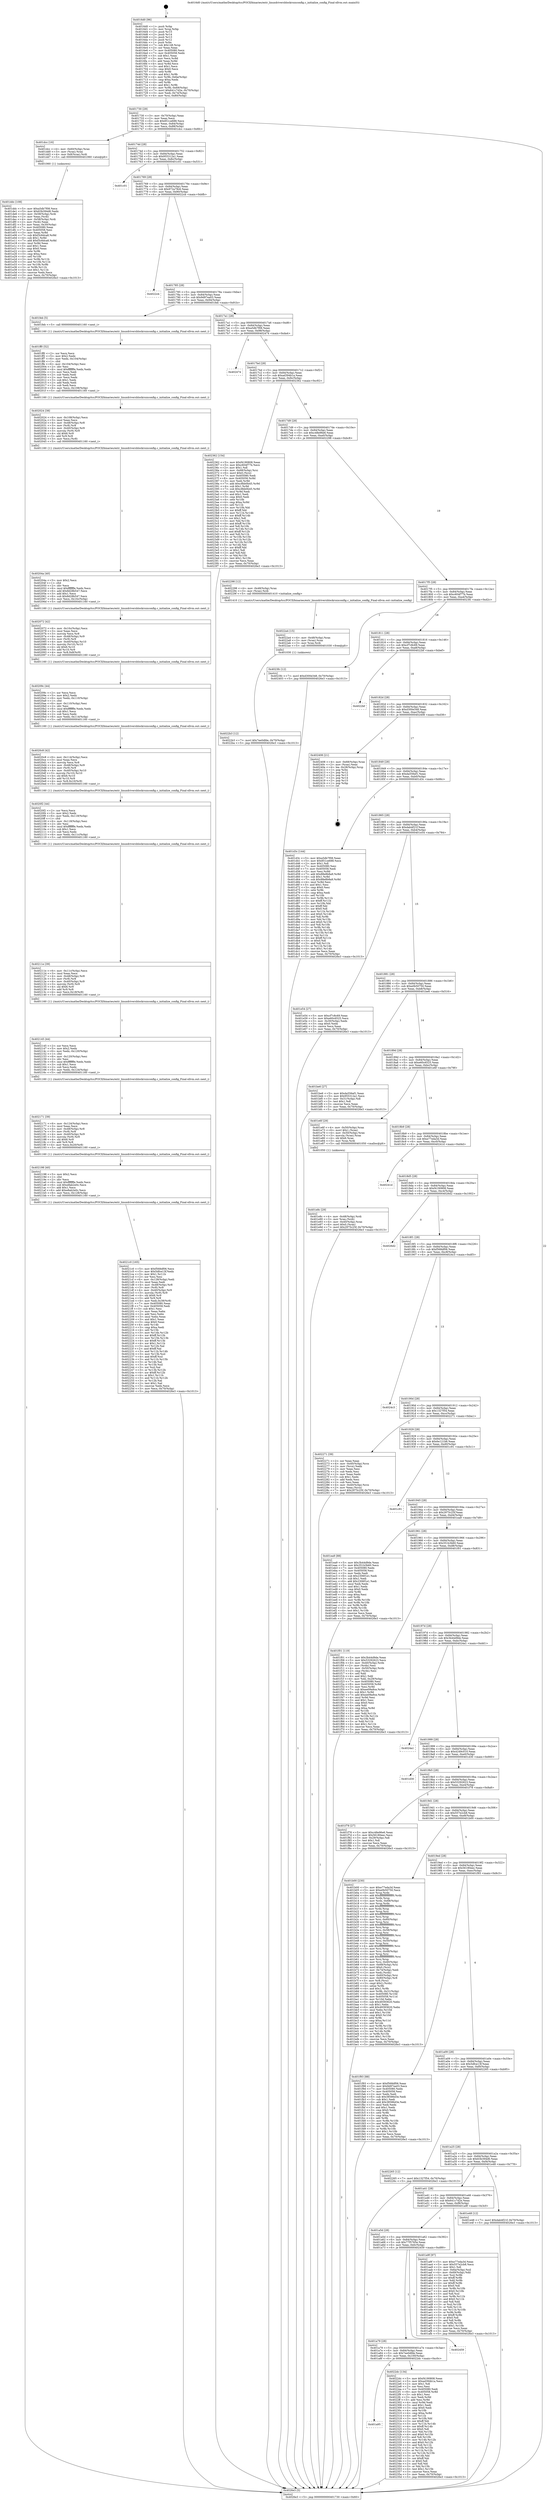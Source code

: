 digraph "0x4016d0" {
  label = "0x4016d0 (/mnt/c/Users/mathe/Desktop/tcc/POCII/binaries/extr_linuxdriversblockrsxxconfig.c_initialize_config_Final-ollvm.out::main(0))"
  labelloc = "t"
  node[shape=record]

  Entry [label="",width=0.3,height=0.3,shape=circle,fillcolor=black,style=filled]
  "0x401730" [label="{
     0x401730 [29]\l
     | [instrs]\l
     &nbsp;&nbsp;0x401730 \<+3\>: mov -0x70(%rbp),%eax\l
     &nbsp;&nbsp;0x401733 \<+2\>: mov %eax,%ecx\l
     &nbsp;&nbsp;0x401735 \<+6\>: sub $0x851ce688,%ecx\l
     &nbsp;&nbsp;0x40173b \<+6\>: mov %eax,-0x84(%rbp)\l
     &nbsp;&nbsp;0x401741 \<+6\>: mov %ecx,-0x88(%rbp)\l
     &nbsp;&nbsp;0x401747 \<+6\>: je 0000000000401dcc \<main+0x6fc\>\l
  }"]
  "0x401dcc" [label="{
     0x401dcc [16]\l
     | [instrs]\l
     &nbsp;&nbsp;0x401dcc \<+4\>: mov -0x60(%rbp),%rax\l
     &nbsp;&nbsp;0x401dd0 \<+3\>: mov (%rax),%rax\l
     &nbsp;&nbsp;0x401dd3 \<+4\>: mov 0x8(%rax),%rdi\l
     &nbsp;&nbsp;0x401dd7 \<+5\>: call 0000000000401060 \<atoi@plt\>\l
     | [calls]\l
     &nbsp;&nbsp;0x401060 \{1\} (unknown)\l
  }"]
  "0x40174d" [label="{
     0x40174d [28]\l
     | [instrs]\l
     &nbsp;&nbsp;0x40174d \<+5\>: jmp 0000000000401752 \<main+0x82\>\l
     &nbsp;&nbsp;0x401752 \<+6\>: mov -0x84(%rbp),%eax\l
     &nbsp;&nbsp;0x401758 \<+5\>: sub $0x955312a1,%eax\l
     &nbsp;&nbsp;0x40175d \<+6\>: mov %eax,-0x8c(%rbp)\l
     &nbsp;&nbsp;0x401763 \<+6\>: je 0000000000401c01 \<main+0x531\>\l
  }"]
  Exit [label="",width=0.3,height=0.3,shape=circle,fillcolor=black,style=filled,peripheries=2]
  "0x401c01" [label="{
     0x401c01\l
  }", style=dashed]
  "0x401769" [label="{
     0x401769 [28]\l
     | [instrs]\l
     &nbsp;&nbsp;0x401769 \<+5\>: jmp 000000000040176e \<main+0x9e\>\l
     &nbsp;&nbsp;0x40176e \<+6\>: mov -0x84(%rbp),%eax\l
     &nbsp;&nbsp;0x401774 \<+5\>: sub $0x972a79c6,%eax\l
     &nbsp;&nbsp;0x401779 \<+6\>: mov %eax,-0x90(%rbp)\l
     &nbsp;&nbsp;0x40177f \<+6\>: je 00000000004022cb \<main+0xbfb\>\l
  }"]
  "0x401a95" [label="{
     0x401a95\l
  }", style=dashed]
  "0x4022cb" [label="{
     0x4022cb\l
  }", style=dashed]
  "0x401785" [label="{
     0x401785 [28]\l
     | [instrs]\l
     &nbsp;&nbsp;0x401785 \<+5\>: jmp 000000000040178a \<main+0xba\>\l
     &nbsp;&nbsp;0x40178a \<+6\>: mov -0x84(%rbp),%eax\l
     &nbsp;&nbsp;0x401790 \<+5\>: sub $0x9d97ea03,%eax\l
     &nbsp;&nbsp;0x401795 \<+6\>: mov %eax,-0x94(%rbp)\l
     &nbsp;&nbsp;0x40179b \<+6\>: je 0000000000401feb \<main+0x91b\>\l
  }"]
  "0x4022dc" [label="{
     0x4022dc [134]\l
     | [instrs]\l
     &nbsp;&nbsp;0x4022dc \<+5\>: mov $0xf4190808,%eax\l
     &nbsp;&nbsp;0x4022e1 \<+5\>: mov $0xad394b1a,%ecx\l
     &nbsp;&nbsp;0x4022e6 \<+2\>: mov $0x1,%dl\l
     &nbsp;&nbsp;0x4022e8 \<+2\>: xor %esi,%esi\l
     &nbsp;&nbsp;0x4022ea \<+7\>: mov 0x405080,%edi\l
     &nbsp;&nbsp;0x4022f1 \<+8\>: mov 0x405058,%r8d\l
     &nbsp;&nbsp;0x4022f9 \<+3\>: sub $0x1,%esi\l
     &nbsp;&nbsp;0x4022fc \<+3\>: mov %edi,%r9d\l
     &nbsp;&nbsp;0x4022ff \<+3\>: add %esi,%r9d\l
     &nbsp;&nbsp;0x402302 \<+4\>: imul %r9d,%edi\l
     &nbsp;&nbsp;0x402306 \<+3\>: and $0x1,%edi\l
     &nbsp;&nbsp;0x402309 \<+3\>: cmp $0x0,%edi\l
     &nbsp;&nbsp;0x40230c \<+4\>: sete %r10b\l
     &nbsp;&nbsp;0x402310 \<+4\>: cmp $0xa,%r8d\l
     &nbsp;&nbsp;0x402314 \<+4\>: setl %r11b\l
     &nbsp;&nbsp;0x402318 \<+3\>: mov %r10b,%bl\l
     &nbsp;&nbsp;0x40231b \<+3\>: xor $0xff,%bl\l
     &nbsp;&nbsp;0x40231e \<+3\>: mov %r11b,%r14b\l
     &nbsp;&nbsp;0x402321 \<+4\>: xor $0xff,%r14b\l
     &nbsp;&nbsp;0x402325 \<+3\>: xor $0x0,%dl\l
     &nbsp;&nbsp;0x402328 \<+3\>: mov %bl,%r15b\l
     &nbsp;&nbsp;0x40232b \<+4\>: and $0x0,%r15b\l
     &nbsp;&nbsp;0x40232f \<+3\>: and %dl,%r10b\l
     &nbsp;&nbsp;0x402332 \<+3\>: mov %r14b,%r12b\l
     &nbsp;&nbsp;0x402335 \<+4\>: and $0x0,%r12b\l
     &nbsp;&nbsp;0x402339 \<+3\>: and %dl,%r11b\l
     &nbsp;&nbsp;0x40233c \<+3\>: or %r10b,%r15b\l
     &nbsp;&nbsp;0x40233f \<+3\>: or %r11b,%r12b\l
     &nbsp;&nbsp;0x402342 \<+3\>: xor %r12b,%r15b\l
     &nbsp;&nbsp;0x402345 \<+3\>: or %r14b,%bl\l
     &nbsp;&nbsp;0x402348 \<+3\>: xor $0xff,%bl\l
     &nbsp;&nbsp;0x40234b \<+3\>: or $0x0,%dl\l
     &nbsp;&nbsp;0x40234e \<+2\>: and %dl,%bl\l
     &nbsp;&nbsp;0x402350 \<+3\>: or %bl,%r15b\l
     &nbsp;&nbsp;0x402353 \<+4\>: test $0x1,%r15b\l
     &nbsp;&nbsp;0x402357 \<+3\>: cmovne %ecx,%eax\l
     &nbsp;&nbsp;0x40235a \<+3\>: mov %eax,-0x70(%rbp)\l
     &nbsp;&nbsp;0x40235d \<+5\>: jmp 00000000004026e3 \<main+0x1013\>\l
  }"]
  "0x401feb" [label="{
     0x401feb [5]\l
     | [instrs]\l
     &nbsp;&nbsp;0x401feb \<+5\>: call 0000000000401160 \<next_i\>\l
     | [calls]\l
     &nbsp;&nbsp;0x401160 \{1\} (/mnt/c/Users/mathe/Desktop/tcc/POCII/binaries/extr_linuxdriversblockrsxxconfig.c_initialize_config_Final-ollvm.out::next_i)\l
  }"]
  "0x4017a1" [label="{
     0x4017a1 [28]\l
     | [instrs]\l
     &nbsp;&nbsp;0x4017a1 \<+5\>: jmp 00000000004017a6 \<main+0xd6\>\l
     &nbsp;&nbsp;0x4017a6 \<+6\>: mov -0x84(%rbp),%eax\l
     &nbsp;&nbsp;0x4017ac \<+5\>: sub $0xa5db7f08,%eax\l
     &nbsp;&nbsp;0x4017b1 \<+6\>: mov %eax,-0x98(%rbp)\l
     &nbsp;&nbsp;0x4017b7 \<+6\>: je 0000000000402474 \<main+0xda4\>\l
  }"]
  "0x401a79" [label="{
     0x401a79 [28]\l
     | [instrs]\l
     &nbsp;&nbsp;0x401a79 \<+5\>: jmp 0000000000401a7e \<main+0x3ae\>\l
     &nbsp;&nbsp;0x401a7e \<+6\>: mov -0x84(%rbp),%eax\l
     &nbsp;&nbsp;0x401a84 \<+5\>: sub $0x7ee0dfde,%eax\l
     &nbsp;&nbsp;0x401a89 \<+6\>: mov %eax,-0x100(%rbp)\l
     &nbsp;&nbsp;0x401a8f \<+6\>: je 00000000004022dc \<main+0xc0c\>\l
  }"]
  "0x402474" [label="{
     0x402474\l
  }", style=dashed]
  "0x4017bd" [label="{
     0x4017bd [28]\l
     | [instrs]\l
     &nbsp;&nbsp;0x4017bd \<+5\>: jmp 00000000004017c2 \<main+0xf2\>\l
     &nbsp;&nbsp;0x4017c2 \<+6\>: mov -0x84(%rbp),%eax\l
     &nbsp;&nbsp;0x4017c8 \<+5\>: sub $0xad394b1a,%eax\l
     &nbsp;&nbsp;0x4017cd \<+6\>: mov %eax,-0x9c(%rbp)\l
     &nbsp;&nbsp;0x4017d3 \<+6\>: je 0000000000402362 \<main+0xc92\>\l
  }"]
  "0x402459" [label="{
     0x402459\l
  }", style=dashed]
  "0x402362" [label="{
     0x402362 [154]\l
     | [instrs]\l
     &nbsp;&nbsp;0x402362 \<+5\>: mov $0xf4190808,%eax\l
     &nbsp;&nbsp;0x402367 \<+5\>: mov $0xc604f77b,%ecx\l
     &nbsp;&nbsp;0x40236c \<+2\>: mov $0x1,%dl\l
     &nbsp;&nbsp;0x40236e \<+4\>: mov -0x68(%rbp),%rsi\l
     &nbsp;&nbsp;0x402372 \<+6\>: movl $0x0,(%rsi)\l
     &nbsp;&nbsp;0x402378 \<+7\>: mov 0x405080,%edi\l
     &nbsp;&nbsp;0x40237f \<+8\>: mov 0x405058,%r8d\l
     &nbsp;&nbsp;0x402387 \<+3\>: mov %edi,%r9d\l
     &nbsp;&nbsp;0x40238a \<+7\>: add $0xc8bb0b45,%r9d\l
     &nbsp;&nbsp;0x402391 \<+4\>: sub $0x1,%r9d\l
     &nbsp;&nbsp;0x402395 \<+7\>: sub $0xc8bb0b45,%r9d\l
     &nbsp;&nbsp;0x40239c \<+4\>: imul %r9d,%edi\l
     &nbsp;&nbsp;0x4023a0 \<+3\>: and $0x1,%edi\l
     &nbsp;&nbsp;0x4023a3 \<+3\>: cmp $0x0,%edi\l
     &nbsp;&nbsp;0x4023a6 \<+4\>: sete %r10b\l
     &nbsp;&nbsp;0x4023aa \<+4\>: cmp $0xa,%r8d\l
     &nbsp;&nbsp;0x4023ae \<+4\>: setl %r11b\l
     &nbsp;&nbsp;0x4023b2 \<+3\>: mov %r10b,%bl\l
     &nbsp;&nbsp;0x4023b5 \<+3\>: xor $0xff,%bl\l
     &nbsp;&nbsp;0x4023b8 \<+3\>: mov %r11b,%r14b\l
     &nbsp;&nbsp;0x4023bb \<+4\>: xor $0xff,%r14b\l
     &nbsp;&nbsp;0x4023bf \<+3\>: xor $0x1,%dl\l
     &nbsp;&nbsp;0x4023c2 \<+3\>: mov %bl,%r15b\l
     &nbsp;&nbsp;0x4023c5 \<+4\>: and $0xff,%r15b\l
     &nbsp;&nbsp;0x4023c9 \<+3\>: and %dl,%r10b\l
     &nbsp;&nbsp;0x4023cc \<+3\>: mov %r14b,%r12b\l
     &nbsp;&nbsp;0x4023cf \<+4\>: and $0xff,%r12b\l
     &nbsp;&nbsp;0x4023d3 \<+3\>: and %dl,%r11b\l
     &nbsp;&nbsp;0x4023d6 \<+3\>: or %r10b,%r15b\l
     &nbsp;&nbsp;0x4023d9 \<+3\>: or %r11b,%r12b\l
     &nbsp;&nbsp;0x4023dc \<+3\>: xor %r12b,%r15b\l
     &nbsp;&nbsp;0x4023df \<+3\>: or %r14b,%bl\l
     &nbsp;&nbsp;0x4023e2 \<+3\>: xor $0xff,%bl\l
     &nbsp;&nbsp;0x4023e5 \<+3\>: or $0x1,%dl\l
     &nbsp;&nbsp;0x4023e8 \<+2\>: and %dl,%bl\l
     &nbsp;&nbsp;0x4023ea \<+3\>: or %bl,%r15b\l
     &nbsp;&nbsp;0x4023ed \<+4\>: test $0x1,%r15b\l
     &nbsp;&nbsp;0x4023f1 \<+3\>: cmovne %ecx,%eax\l
     &nbsp;&nbsp;0x4023f4 \<+3\>: mov %eax,-0x70(%rbp)\l
     &nbsp;&nbsp;0x4023f7 \<+5\>: jmp 00000000004026e3 \<main+0x1013\>\l
  }"]
  "0x4017d9" [label="{
     0x4017d9 [28]\l
     | [instrs]\l
     &nbsp;&nbsp;0x4017d9 \<+5\>: jmp 00000000004017de \<main+0x10e\>\l
     &nbsp;&nbsp;0x4017de \<+6\>: mov -0x84(%rbp),%eax\l
     &nbsp;&nbsp;0x4017e4 \<+5\>: sub $0xc48e96e6,%eax\l
     &nbsp;&nbsp;0x4017e9 \<+6\>: mov %eax,-0xa0(%rbp)\l
     &nbsp;&nbsp;0x4017ef \<+6\>: je 0000000000402298 \<main+0xbc8\>\l
  }"]
  "0x4022b3" [label="{
     0x4022b3 [12]\l
     | [instrs]\l
     &nbsp;&nbsp;0x4022b3 \<+7\>: movl $0x7ee0dfde,-0x70(%rbp)\l
     &nbsp;&nbsp;0x4022ba \<+5\>: jmp 00000000004026e3 \<main+0x1013\>\l
  }"]
  "0x402298" [label="{
     0x402298 [12]\l
     | [instrs]\l
     &nbsp;&nbsp;0x402298 \<+4\>: mov -0x48(%rbp),%rax\l
     &nbsp;&nbsp;0x40229c \<+3\>: mov (%rax),%rdi\l
     &nbsp;&nbsp;0x40229f \<+5\>: call 0000000000401410 \<initialize_config\>\l
     | [calls]\l
     &nbsp;&nbsp;0x401410 \{1\} (/mnt/c/Users/mathe/Desktop/tcc/POCII/binaries/extr_linuxdriversblockrsxxconfig.c_initialize_config_Final-ollvm.out::initialize_config)\l
  }"]
  "0x4017f5" [label="{
     0x4017f5 [28]\l
     | [instrs]\l
     &nbsp;&nbsp;0x4017f5 \<+5\>: jmp 00000000004017fa \<main+0x12a\>\l
     &nbsp;&nbsp;0x4017fa \<+6\>: mov -0x84(%rbp),%eax\l
     &nbsp;&nbsp;0x401800 \<+5\>: sub $0xc604f77b,%eax\l
     &nbsp;&nbsp;0x401805 \<+6\>: mov %eax,-0xa4(%rbp)\l
     &nbsp;&nbsp;0x40180b \<+6\>: je 00000000004023fc \<main+0xd2c\>\l
  }"]
  "0x4022a4" [label="{
     0x4022a4 [15]\l
     | [instrs]\l
     &nbsp;&nbsp;0x4022a4 \<+4\>: mov -0x48(%rbp),%rax\l
     &nbsp;&nbsp;0x4022a8 \<+3\>: mov (%rax),%rax\l
     &nbsp;&nbsp;0x4022ab \<+3\>: mov %rax,%rdi\l
     &nbsp;&nbsp;0x4022ae \<+5\>: call 0000000000401030 \<free@plt\>\l
     | [calls]\l
     &nbsp;&nbsp;0x401030 \{1\} (unknown)\l
  }"]
  "0x4023fc" [label="{
     0x4023fc [12]\l
     | [instrs]\l
     &nbsp;&nbsp;0x4023fc \<+7\>: movl $0xd300e348,-0x70(%rbp)\l
     &nbsp;&nbsp;0x402403 \<+5\>: jmp 00000000004026e3 \<main+0x1013\>\l
  }"]
  "0x401811" [label="{
     0x401811 [28]\l
     | [instrs]\l
     &nbsp;&nbsp;0x401811 \<+5\>: jmp 0000000000401816 \<main+0x146\>\l
     &nbsp;&nbsp;0x401816 \<+6\>: mov -0x84(%rbp),%eax\l
     &nbsp;&nbsp;0x40181c \<+5\>: sub $0xcf7c8c69,%eax\l
     &nbsp;&nbsp;0x401821 \<+6\>: mov %eax,-0xa8(%rbp)\l
     &nbsp;&nbsp;0x401827 \<+6\>: je 00000000004022bf \<main+0xbef\>\l
  }"]
  "0x4021c0" [label="{
     0x4021c0 [165]\l
     | [instrs]\l
     &nbsp;&nbsp;0x4021c0 \<+5\>: mov $0xf568df06,%ecx\l
     &nbsp;&nbsp;0x4021c5 \<+5\>: mov $0x5dfce13f,%edx\l
     &nbsp;&nbsp;0x4021ca \<+3\>: mov $0x1,%r11b\l
     &nbsp;&nbsp;0x4021cd \<+2\>: xor %esi,%esi\l
     &nbsp;&nbsp;0x4021cf \<+6\>: mov -0x128(%rbp),%edi\l
     &nbsp;&nbsp;0x4021d5 \<+3\>: imul %eax,%edi\l
     &nbsp;&nbsp;0x4021d8 \<+4\>: mov -0x48(%rbp),%r8\l
     &nbsp;&nbsp;0x4021dc \<+3\>: mov (%r8),%r8\l
     &nbsp;&nbsp;0x4021df \<+4\>: mov -0x40(%rbp),%r9\l
     &nbsp;&nbsp;0x4021e3 \<+3\>: movslq (%r9),%r9\l
     &nbsp;&nbsp;0x4021e6 \<+4\>: shl $0x6,%r9\l
     &nbsp;&nbsp;0x4021ea \<+3\>: add %r9,%r8\l
     &nbsp;&nbsp;0x4021ed \<+4\>: mov %edi,0x38(%r8)\l
     &nbsp;&nbsp;0x4021f1 \<+7\>: mov 0x405080,%eax\l
     &nbsp;&nbsp;0x4021f8 \<+7\>: mov 0x405058,%edi\l
     &nbsp;&nbsp;0x4021ff \<+3\>: sub $0x1,%esi\l
     &nbsp;&nbsp;0x402202 \<+2\>: mov %eax,%ebx\l
     &nbsp;&nbsp;0x402204 \<+2\>: add %esi,%ebx\l
     &nbsp;&nbsp;0x402206 \<+3\>: imul %ebx,%eax\l
     &nbsp;&nbsp;0x402209 \<+3\>: and $0x1,%eax\l
     &nbsp;&nbsp;0x40220c \<+3\>: cmp $0x0,%eax\l
     &nbsp;&nbsp;0x40220f \<+4\>: sete %r14b\l
     &nbsp;&nbsp;0x402213 \<+3\>: cmp $0xa,%edi\l
     &nbsp;&nbsp;0x402216 \<+4\>: setl %r15b\l
     &nbsp;&nbsp;0x40221a \<+3\>: mov %r14b,%r12b\l
     &nbsp;&nbsp;0x40221d \<+4\>: xor $0xff,%r12b\l
     &nbsp;&nbsp;0x402221 \<+3\>: mov %r15b,%r13b\l
     &nbsp;&nbsp;0x402224 \<+4\>: xor $0xff,%r13b\l
     &nbsp;&nbsp;0x402228 \<+4\>: xor $0x1,%r11b\l
     &nbsp;&nbsp;0x40222c \<+3\>: mov %r12b,%al\l
     &nbsp;&nbsp;0x40222f \<+2\>: and $0xff,%al\l
     &nbsp;&nbsp;0x402231 \<+3\>: and %r11b,%r14b\l
     &nbsp;&nbsp;0x402234 \<+3\>: mov %r13b,%sil\l
     &nbsp;&nbsp;0x402237 \<+4\>: and $0xff,%sil\l
     &nbsp;&nbsp;0x40223b \<+3\>: and %r11b,%r15b\l
     &nbsp;&nbsp;0x40223e \<+3\>: or %r14b,%al\l
     &nbsp;&nbsp;0x402241 \<+3\>: or %r15b,%sil\l
     &nbsp;&nbsp;0x402244 \<+3\>: xor %sil,%al\l
     &nbsp;&nbsp;0x402247 \<+3\>: or %r13b,%r12b\l
     &nbsp;&nbsp;0x40224a \<+4\>: xor $0xff,%r12b\l
     &nbsp;&nbsp;0x40224e \<+4\>: or $0x1,%r11b\l
     &nbsp;&nbsp;0x402252 \<+3\>: and %r11b,%r12b\l
     &nbsp;&nbsp;0x402255 \<+3\>: or %r12b,%al\l
     &nbsp;&nbsp;0x402258 \<+2\>: test $0x1,%al\l
     &nbsp;&nbsp;0x40225a \<+3\>: cmovne %edx,%ecx\l
     &nbsp;&nbsp;0x40225d \<+3\>: mov %ecx,-0x70(%rbp)\l
     &nbsp;&nbsp;0x402260 \<+5\>: jmp 00000000004026e3 \<main+0x1013\>\l
  }"]
  "0x4022bf" [label="{
     0x4022bf\l
  }", style=dashed]
  "0x40182d" [label="{
     0x40182d [28]\l
     | [instrs]\l
     &nbsp;&nbsp;0x40182d \<+5\>: jmp 0000000000401832 \<main+0x162\>\l
     &nbsp;&nbsp;0x401832 \<+6\>: mov -0x84(%rbp),%eax\l
     &nbsp;&nbsp;0x401838 \<+5\>: sub $0xd300e348,%eax\l
     &nbsp;&nbsp;0x40183d \<+6\>: mov %eax,-0xac(%rbp)\l
     &nbsp;&nbsp;0x401843 \<+6\>: je 0000000000402408 \<main+0xd38\>\l
  }"]
  "0x402198" [label="{
     0x402198 [40]\l
     | [instrs]\l
     &nbsp;&nbsp;0x402198 \<+5\>: mov $0x2,%ecx\l
     &nbsp;&nbsp;0x40219d \<+1\>: cltd\l
     &nbsp;&nbsp;0x40219e \<+2\>: idiv %ecx\l
     &nbsp;&nbsp;0x4021a0 \<+6\>: imul $0xfffffffe,%edx,%ecx\l
     &nbsp;&nbsp;0x4021a6 \<+6\>: sub $0xe8ab2e0c,%ecx\l
     &nbsp;&nbsp;0x4021ac \<+3\>: add $0x1,%ecx\l
     &nbsp;&nbsp;0x4021af \<+6\>: add $0xe8ab2e0c,%ecx\l
     &nbsp;&nbsp;0x4021b5 \<+6\>: mov %ecx,-0x128(%rbp)\l
     &nbsp;&nbsp;0x4021bb \<+5\>: call 0000000000401160 \<next_i\>\l
     | [calls]\l
     &nbsp;&nbsp;0x401160 \{1\} (/mnt/c/Users/mathe/Desktop/tcc/POCII/binaries/extr_linuxdriversblockrsxxconfig.c_initialize_config_Final-ollvm.out::next_i)\l
  }"]
  "0x402408" [label="{
     0x402408 [21]\l
     | [instrs]\l
     &nbsp;&nbsp;0x402408 \<+4\>: mov -0x68(%rbp),%rax\l
     &nbsp;&nbsp;0x40240c \<+2\>: mov (%rax),%eax\l
     &nbsp;&nbsp;0x40240e \<+4\>: lea -0x28(%rbp),%rsp\l
     &nbsp;&nbsp;0x402412 \<+1\>: pop %rbx\l
     &nbsp;&nbsp;0x402413 \<+2\>: pop %r12\l
     &nbsp;&nbsp;0x402415 \<+2\>: pop %r13\l
     &nbsp;&nbsp;0x402417 \<+2\>: pop %r14\l
     &nbsp;&nbsp;0x402419 \<+2\>: pop %r15\l
     &nbsp;&nbsp;0x40241b \<+1\>: pop %rbp\l
     &nbsp;&nbsp;0x40241c \<+1\>: ret\l
  }"]
  "0x401849" [label="{
     0x401849 [28]\l
     | [instrs]\l
     &nbsp;&nbsp;0x401849 \<+5\>: jmp 000000000040184e \<main+0x17e\>\l
     &nbsp;&nbsp;0x40184e \<+6\>: mov -0x84(%rbp),%eax\l
     &nbsp;&nbsp;0x401854 \<+5\>: sub $0xda556ef1,%eax\l
     &nbsp;&nbsp;0x401859 \<+6\>: mov %eax,-0xb0(%rbp)\l
     &nbsp;&nbsp;0x40185f \<+6\>: je 0000000000401d3c \<main+0x66c\>\l
  }"]
  "0x402171" [label="{
     0x402171 [39]\l
     | [instrs]\l
     &nbsp;&nbsp;0x402171 \<+6\>: mov -0x124(%rbp),%ecx\l
     &nbsp;&nbsp;0x402177 \<+3\>: imul %eax,%ecx\l
     &nbsp;&nbsp;0x40217a \<+4\>: mov -0x48(%rbp),%r8\l
     &nbsp;&nbsp;0x40217e \<+3\>: mov (%r8),%r8\l
     &nbsp;&nbsp;0x402181 \<+4\>: mov -0x40(%rbp),%r9\l
     &nbsp;&nbsp;0x402185 \<+3\>: movslq (%r9),%r9\l
     &nbsp;&nbsp;0x402188 \<+4\>: shl $0x6,%r9\l
     &nbsp;&nbsp;0x40218c \<+3\>: add %r9,%r8\l
     &nbsp;&nbsp;0x40218f \<+4\>: mov %ecx,0x20(%r8)\l
     &nbsp;&nbsp;0x402193 \<+5\>: call 0000000000401160 \<next_i\>\l
     | [calls]\l
     &nbsp;&nbsp;0x401160 \{1\} (/mnt/c/Users/mathe/Desktop/tcc/POCII/binaries/extr_linuxdriversblockrsxxconfig.c_initialize_config_Final-ollvm.out::next_i)\l
  }"]
  "0x401d3c" [label="{
     0x401d3c [144]\l
     | [instrs]\l
     &nbsp;&nbsp;0x401d3c \<+5\>: mov $0xa5db7f08,%eax\l
     &nbsp;&nbsp;0x401d41 \<+5\>: mov $0x851ce688,%ecx\l
     &nbsp;&nbsp;0x401d46 \<+2\>: mov $0x1,%dl\l
     &nbsp;&nbsp;0x401d48 \<+7\>: mov 0x405080,%esi\l
     &nbsp;&nbsp;0x401d4f \<+7\>: mov 0x405058,%edi\l
     &nbsp;&nbsp;0x401d56 \<+3\>: mov %esi,%r8d\l
     &nbsp;&nbsp;0x401d59 \<+7\>: add $0x88e8b8a9,%r8d\l
     &nbsp;&nbsp;0x401d60 \<+4\>: sub $0x1,%r8d\l
     &nbsp;&nbsp;0x401d64 \<+7\>: sub $0x88e8b8a9,%r8d\l
     &nbsp;&nbsp;0x401d6b \<+4\>: imul %r8d,%esi\l
     &nbsp;&nbsp;0x401d6f \<+3\>: and $0x1,%esi\l
     &nbsp;&nbsp;0x401d72 \<+3\>: cmp $0x0,%esi\l
     &nbsp;&nbsp;0x401d75 \<+4\>: sete %r9b\l
     &nbsp;&nbsp;0x401d79 \<+3\>: cmp $0xa,%edi\l
     &nbsp;&nbsp;0x401d7c \<+4\>: setl %r10b\l
     &nbsp;&nbsp;0x401d80 \<+3\>: mov %r9b,%r11b\l
     &nbsp;&nbsp;0x401d83 \<+4\>: xor $0xff,%r11b\l
     &nbsp;&nbsp;0x401d87 \<+3\>: mov %r10b,%bl\l
     &nbsp;&nbsp;0x401d8a \<+3\>: xor $0xff,%bl\l
     &nbsp;&nbsp;0x401d8d \<+3\>: xor $0x0,%dl\l
     &nbsp;&nbsp;0x401d90 \<+3\>: mov %r11b,%r14b\l
     &nbsp;&nbsp;0x401d93 \<+4\>: and $0x0,%r14b\l
     &nbsp;&nbsp;0x401d97 \<+3\>: and %dl,%r9b\l
     &nbsp;&nbsp;0x401d9a \<+3\>: mov %bl,%r15b\l
     &nbsp;&nbsp;0x401d9d \<+4\>: and $0x0,%r15b\l
     &nbsp;&nbsp;0x401da1 \<+3\>: and %dl,%r10b\l
     &nbsp;&nbsp;0x401da4 \<+3\>: or %r9b,%r14b\l
     &nbsp;&nbsp;0x401da7 \<+3\>: or %r10b,%r15b\l
     &nbsp;&nbsp;0x401daa \<+3\>: xor %r15b,%r14b\l
     &nbsp;&nbsp;0x401dad \<+3\>: or %bl,%r11b\l
     &nbsp;&nbsp;0x401db0 \<+4\>: xor $0xff,%r11b\l
     &nbsp;&nbsp;0x401db4 \<+3\>: or $0x0,%dl\l
     &nbsp;&nbsp;0x401db7 \<+3\>: and %dl,%r11b\l
     &nbsp;&nbsp;0x401dba \<+3\>: or %r11b,%r14b\l
     &nbsp;&nbsp;0x401dbd \<+4\>: test $0x1,%r14b\l
     &nbsp;&nbsp;0x401dc1 \<+3\>: cmovne %ecx,%eax\l
     &nbsp;&nbsp;0x401dc4 \<+3\>: mov %eax,-0x70(%rbp)\l
     &nbsp;&nbsp;0x401dc7 \<+5\>: jmp 00000000004026e3 \<main+0x1013\>\l
  }"]
  "0x401865" [label="{
     0x401865 [28]\l
     | [instrs]\l
     &nbsp;&nbsp;0x401865 \<+5\>: jmp 000000000040186a \<main+0x19a\>\l
     &nbsp;&nbsp;0x40186a \<+6\>: mov -0x84(%rbp),%eax\l
     &nbsp;&nbsp;0x401870 \<+5\>: sub $0xdab4f21f,%eax\l
     &nbsp;&nbsp;0x401875 \<+6\>: mov %eax,-0xb4(%rbp)\l
     &nbsp;&nbsp;0x40187b \<+6\>: je 0000000000401e54 \<main+0x784\>\l
  }"]
  "0x402145" [label="{
     0x402145 [44]\l
     | [instrs]\l
     &nbsp;&nbsp;0x402145 \<+2\>: xor %ecx,%ecx\l
     &nbsp;&nbsp;0x402147 \<+5\>: mov $0x2,%edx\l
     &nbsp;&nbsp;0x40214c \<+6\>: mov %edx,-0x120(%rbp)\l
     &nbsp;&nbsp;0x402152 \<+1\>: cltd\l
     &nbsp;&nbsp;0x402153 \<+6\>: mov -0x120(%rbp),%esi\l
     &nbsp;&nbsp;0x402159 \<+2\>: idiv %esi\l
     &nbsp;&nbsp;0x40215b \<+6\>: imul $0xfffffffe,%edx,%edx\l
     &nbsp;&nbsp;0x402161 \<+3\>: sub $0x1,%ecx\l
     &nbsp;&nbsp;0x402164 \<+2\>: sub %ecx,%edx\l
     &nbsp;&nbsp;0x402166 \<+6\>: mov %edx,-0x124(%rbp)\l
     &nbsp;&nbsp;0x40216c \<+5\>: call 0000000000401160 \<next_i\>\l
     | [calls]\l
     &nbsp;&nbsp;0x401160 \{1\} (/mnt/c/Users/mathe/Desktop/tcc/POCII/binaries/extr_linuxdriversblockrsxxconfig.c_initialize_config_Final-ollvm.out::next_i)\l
  }"]
  "0x401e54" [label="{
     0x401e54 [27]\l
     | [instrs]\l
     &nbsp;&nbsp;0x401e54 \<+5\>: mov $0xcf7c8c69,%eax\l
     &nbsp;&nbsp;0x401e59 \<+5\>: mov $0xe60c6525,%ecx\l
     &nbsp;&nbsp;0x401e5e \<+3\>: mov -0x30(%rbp),%edx\l
     &nbsp;&nbsp;0x401e61 \<+3\>: cmp $0x0,%edx\l
     &nbsp;&nbsp;0x401e64 \<+3\>: cmove %ecx,%eax\l
     &nbsp;&nbsp;0x401e67 \<+3\>: mov %eax,-0x70(%rbp)\l
     &nbsp;&nbsp;0x401e6a \<+5\>: jmp 00000000004026e3 \<main+0x1013\>\l
  }"]
  "0x401881" [label="{
     0x401881 [28]\l
     | [instrs]\l
     &nbsp;&nbsp;0x401881 \<+5\>: jmp 0000000000401886 \<main+0x1b6\>\l
     &nbsp;&nbsp;0x401886 \<+6\>: mov -0x84(%rbp),%eax\l
     &nbsp;&nbsp;0x40188c \<+5\>: sub $0xe0b50750,%eax\l
     &nbsp;&nbsp;0x401891 \<+6\>: mov %eax,-0xb8(%rbp)\l
     &nbsp;&nbsp;0x401897 \<+6\>: je 0000000000401be6 \<main+0x516\>\l
  }"]
  "0x40211e" [label="{
     0x40211e [39]\l
     | [instrs]\l
     &nbsp;&nbsp;0x40211e \<+6\>: mov -0x11c(%rbp),%ecx\l
     &nbsp;&nbsp;0x402124 \<+3\>: imul %eax,%ecx\l
     &nbsp;&nbsp;0x402127 \<+4\>: mov -0x48(%rbp),%r8\l
     &nbsp;&nbsp;0x40212b \<+3\>: mov (%r8),%r8\l
     &nbsp;&nbsp;0x40212e \<+4\>: mov -0x40(%rbp),%r9\l
     &nbsp;&nbsp;0x402132 \<+3\>: movslq (%r9),%r9\l
     &nbsp;&nbsp;0x402135 \<+4\>: shl $0x6,%r9\l
     &nbsp;&nbsp;0x402139 \<+3\>: add %r9,%r8\l
     &nbsp;&nbsp;0x40213c \<+4\>: mov %ecx,0x18(%r8)\l
     &nbsp;&nbsp;0x402140 \<+5\>: call 0000000000401160 \<next_i\>\l
     | [calls]\l
     &nbsp;&nbsp;0x401160 \{1\} (/mnt/c/Users/mathe/Desktop/tcc/POCII/binaries/extr_linuxdriversblockrsxxconfig.c_initialize_config_Final-ollvm.out::next_i)\l
  }"]
  "0x401be6" [label="{
     0x401be6 [27]\l
     | [instrs]\l
     &nbsp;&nbsp;0x401be6 \<+5\>: mov $0xda556ef1,%eax\l
     &nbsp;&nbsp;0x401beb \<+5\>: mov $0x955312a1,%ecx\l
     &nbsp;&nbsp;0x401bf0 \<+3\>: mov -0x31(%rbp),%dl\l
     &nbsp;&nbsp;0x401bf3 \<+3\>: test $0x1,%dl\l
     &nbsp;&nbsp;0x401bf6 \<+3\>: cmovne %ecx,%eax\l
     &nbsp;&nbsp;0x401bf9 \<+3\>: mov %eax,-0x70(%rbp)\l
     &nbsp;&nbsp;0x401bfc \<+5\>: jmp 00000000004026e3 \<main+0x1013\>\l
  }"]
  "0x40189d" [label="{
     0x40189d [28]\l
     | [instrs]\l
     &nbsp;&nbsp;0x40189d \<+5\>: jmp 00000000004018a2 \<main+0x1d2\>\l
     &nbsp;&nbsp;0x4018a2 \<+6\>: mov -0x84(%rbp),%eax\l
     &nbsp;&nbsp;0x4018a8 \<+5\>: sub $0xe60c6525,%eax\l
     &nbsp;&nbsp;0x4018ad \<+6\>: mov %eax,-0xbc(%rbp)\l
     &nbsp;&nbsp;0x4018b3 \<+6\>: je 0000000000401e6f \<main+0x79f\>\l
  }"]
  "0x4020f2" [label="{
     0x4020f2 [44]\l
     | [instrs]\l
     &nbsp;&nbsp;0x4020f2 \<+2\>: xor %ecx,%ecx\l
     &nbsp;&nbsp;0x4020f4 \<+5\>: mov $0x2,%edx\l
     &nbsp;&nbsp;0x4020f9 \<+6\>: mov %edx,-0x118(%rbp)\l
     &nbsp;&nbsp;0x4020ff \<+1\>: cltd\l
     &nbsp;&nbsp;0x402100 \<+6\>: mov -0x118(%rbp),%esi\l
     &nbsp;&nbsp;0x402106 \<+2\>: idiv %esi\l
     &nbsp;&nbsp;0x402108 \<+6\>: imul $0xfffffffe,%edx,%edx\l
     &nbsp;&nbsp;0x40210e \<+3\>: sub $0x1,%ecx\l
     &nbsp;&nbsp;0x402111 \<+2\>: sub %ecx,%edx\l
     &nbsp;&nbsp;0x402113 \<+6\>: mov %edx,-0x11c(%rbp)\l
     &nbsp;&nbsp;0x402119 \<+5\>: call 0000000000401160 \<next_i\>\l
     | [calls]\l
     &nbsp;&nbsp;0x401160 \{1\} (/mnt/c/Users/mathe/Desktop/tcc/POCII/binaries/extr_linuxdriversblockrsxxconfig.c_initialize_config_Final-ollvm.out::next_i)\l
  }"]
  "0x401e6f" [label="{
     0x401e6f [29]\l
     | [instrs]\l
     &nbsp;&nbsp;0x401e6f \<+4\>: mov -0x50(%rbp),%rax\l
     &nbsp;&nbsp;0x401e73 \<+6\>: movl $0x1,(%rax)\l
     &nbsp;&nbsp;0x401e79 \<+4\>: mov -0x50(%rbp),%rax\l
     &nbsp;&nbsp;0x401e7d \<+3\>: movslq (%rax),%rax\l
     &nbsp;&nbsp;0x401e80 \<+4\>: shl $0x6,%rax\l
     &nbsp;&nbsp;0x401e84 \<+3\>: mov %rax,%rdi\l
     &nbsp;&nbsp;0x401e87 \<+5\>: call 0000000000401050 \<malloc@plt\>\l
     | [calls]\l
     &nbsp;&nbsp;0x401050 \{1\} (unknown)\l
  }"]
  "0x4018b9" [label="{
     0x4018b9 [28]\l
     | [instrs]\l
     &nbsp;&nbsp;0x4018b9 \<+5\>: jmp 00000000004018be \<main+0x1ee\>\l
     &nbsp;&nbsp;0x4018be \<+6\>: mov -0x84(%rbp),%eax\l
     &nbsp;&nbsp;0x4018c4 \<+5\>: sub $0xe77eda3d,%eax\l
     &nbsp;&nbsp;0x4018c9 \<+6\>: mov %eax,-0xc0(%rbp)\l
     &nbsp;&nbsp;0x4018cf \<+6\>: je 000000000040241d \<main+0xd4d\>\l
  }"]
  "0x4020c8" [label="{
     0x4020c8 [42]\l
     | [instrs]\l
     &nbsp;&nbsp;0x4020c8 \<+6\>: mov -0x114(%rbp),%ecx\l
     &nbsp;&nbsp;0x4020ce \<+3\>: imul %eax,%ecx\l
     &nbsp;&nbsp;0x4020d1 \<+3\>: movslq %ecx,%r8\l
     &nbsp;&nbsp;0x4020d4 \<+4\>: mov -0x48(%rbp),%r9\l
     &nbsp;&nbsp;0x4020d8 \<+3\>: mov (%r9),%r9\l
     &nbsp;&nbsp;0x4020db \<+4\>: mov -0x40(%rbp),%r10\l
     &nbsp;&nbsp;0x4020df \<+3\>: movslq (%r10),%r10\l
     &nbsp;&nbsp;0x4020e2 \<+4\>: shl $0x6,%r10\l
     &nbsp;&nbsp;0x4020e6 \<+3\>: add %r10,%r9\l
     &nbsp;&nbsp;0x4020e9 \<+4\>: mov %r8,0x10(%r9)\l
     &nbsp;&nbsp;0x4020ed \<+5\>: call 0000000000401160 \<next_i\>\l
     | [calls]\l
     &nbsp;&nbsp;0x401160 \{1\} (/mnt/c/Users/mathe/Desktop/tcc/POCII/binaries/extr_linuxdriversblockrsxxconfig.c_initialize_config_Final-ollvm.out::next_i)\l
  }"]
  "0x40241d" [label="{
     0x40241d\l
  }", style=dashed]
  "0x4018d5" [label="{
     0x4018d5 [28]\l
     | [instrs]\l
     &nbsp;&nbsp;0x4018d5 \<+5\>: jmp 00000000004018da \<main+0x20a\>\l
     &nbsp;&nbsp;0x4018da \<+6\>: mov -0x84(%rbp),%eax\l
     &nbsp;&nbsp;0x4018e0 \<+5\>: sub $0xf4190808,%eax\l
     &nbsp;&nbsp;0x4018e5 \<+6\>: mov %eax,-0xc4(%rbp)\l
     &nbsp;&nbsp;0x4018eb \<+6\>: je 00000000004026d2 \<main+0x1002\>\l
  }"]
  "0x40209c" [label="{
     0x40209c [44]\l
     | [instrs]\l
     &nbsp;&nbsp;0x40209c \<+2\>: xor %ecx,%ecx\l
     &nbsp;&nbsp;0x40209e \<+5\>: mov $0x2,%edx\l
     &nbsp;&nbsp;0x4020a3 \<+6\>: mov %edx,-0x110(%rbp)\l
     &nbsp;&nbsp;0x4020a9 \<+1\>: cltd\l
     &nbsp;&nbsp;0x4020aa \<+6\>: mov -0x110(%rbp),%esi\l
     &nbsp;&nbsp;0x4020b0 \<+2\>: idiv %esi\l
     &nbsp;&nbsp;0x4020b2 \<+6\>: imul $0xfffffffe,%edx,%edx\l
     &nbsp;&nbsp;0x4020b8 \<+3\>: sub $0x1,%ecx\l
     &nbsp;&nbsp;0x4020bb \<+2\>: sub %ecx,%edx\l
     &nbsp;&nbsp;0x4020bd \<+6\>: mov %edx,-0x114(%rbp)\l
     &nbsp;&nbsp;0x4020c3 \<+5\>: call 0000000000401160 \<next_i\>\l
     | [calls]\l
     &nbsp;&nbsp;0x401160 \{1\} (/mnt/c/Users/mathe/Desktop/tcc/POCII/binaries/extr_linuxdriversblockrsxxconfig.c_initialize_config_Final-ollvm.out::next_i)\l
  }"]
  "0x4026d2" [label="{
     0x4026d2\l
  }", style=dashed]
  "0x4018f1" [label="{
     0x4018f1 [28]\l
     | [instrs]\l
     &nbsp;&nbsp;0x4018f1 \<+5\>: jmp 00000000004018f6 \<main+0x226\>\l
     &nbsp;&nbsp;0x4018f6 \<+6\>: mov -0x84(%rbp),%eax\l
     &nbsp;&nbsp;0x4018fc \<+5\>: sub $0xf568df06,%eax\l
     &nbsp;&nbsp;0x401901 \<+6\>: mov %eax,-0xc8(%rbp)\l
     &nbsp;&nbsp;0x401907 \<+6\>: je 00000000004024c3 \<main+0xdf3\>\l
  }"]
  "0x402072" [label="{
     0x402072 [42]\l
     | [instrs]\l
     &nbsp;&nbsp;0x402072 \<+6\>: mov -0x10c(%rbp),%ecx\l
     &nbsp;&nbsp;0x402078 \<+3\>: imul %eax,%ecx\l
     &nbsp;&nbsp;0x40207b \<+3\>: movslq %ecx,%r8\l
     &nbsp;&nbsp;0x40207e \<+4\>: mov -0x48(%rbp),%r9\l
     &nbsp;&nbsp;0x402082 \<+3\>: mov (%r9),%r9\l
     &nbsp;&nbsp;0x402085 \<+4\>: mov -0x40(%rbp),%r10\l
     &nbsp;&nbsp;0x402089 \<+3\>: movslq (%r10),%r10\l
     &nbsp;&nbsp;0x40208c \<+4\>: shl $0x6,%r10\l
     &nbsp;&nbsp;0x402090 \<+3\>: add %r10,%r9\l
     &nbsp;&nbsp;0x402093 \<+4\>: mov %r8,0x8(%r9)\l
     &nbsp;&nbsp;0x402097 \<+5\>: call 0000000000401160 \<next_i\>\l
     | [calls]\l
     &nbsp;&nbsp;0x401160 \{1\} (/mnt/c/Users/mathe/Desktop/tcc/POCII/binaries/extr_linuxdriversblockrsxxconfig.c_initialize_config_Final-ollvm.out::next_i)\l
  }"]
  "0x4024c3" [label="{
     0x4024c3\l
  }", style=dashed]
  "0x40190d" [label="{
     0x40190d [28]\l
     | [instrs]\l
     &nbsp;&nbsp;0x40190d \<+5\>: jmp 0000000000401912 \<main+0x242\>\l
     &nbsp;&nbsp;0x401912 \<+6\>: mov -0x84(%rbp),%eax\l
     &nbsp;&nbsp;0x401918 \<+5\>: sub $0x1327f54,%eax\l
     &nbsp;&nbsp;0x40191d \<+6\>: mov %eax,-0xcc(%rbp)\l
     &nbsp;&nbsp;0x401923 \<+6\>: je 0000000000402271 \<main+0xba1\>\l
  }"]
  "0x40204a" [label="{
     0x40204a [40]\l
     | [instrs]\l
     &nbsp;&nbsp;0x40204a \<+5\>: mov $0x2,%ecx\l
     &nbsp;&nbsp;0x40204f \<+1\>: cltd\l
     &nbsp;&nbsp;0x402050 \<+2\>: idiv %ecx\l
     &nbsp;&nbsp;0x402052 \<+6\>: imul $0xfffffffe,%edx,%ecx\l
     &nbsp;&nbsp;0x402058 \<+6\>: add $0x8d28b547,%ecx\l
     &nbsp;&nbsp;0x40205e \<+3\>: add $0x1,%ecx\l
     &nbsp;&nbsp;0x402061 \<+6\>: sub $0x8d28b547,%ecx\l
     &nbsp;&nbsp;0x402067 \<+6\>: mov %ecx,-0x10c(%rbp)\l
     &nbsp;&nbsp;0x40206d \<+5\>: call 0000000000401160 \<next_i\>\l
     | [calls]\l
     &nbsp;&nbsp;0x401160 \{1\} (/mnt/c/Users/mathe/Desktop/tcc/POCII/binaries/extr_linuxdriversblockrsxxconfig.c_initialize_config_Final-ollvm.out::next_i)\l
  }"]
  "0x402271" [label="{
     0x402271 [39]\l
     | [instrs]\l
     &nbsp;&nbsp;0x402271 \<+2\>: xor %eax,%eax\l
     &nbsp;&nbsp;0x402273 \<+4\>: mov -0x40(%rbp),%rcx\l
     &nbsp;&nbsp;0x402277 \<+2\>: mov (%rcx),%edx\l
     &nbsp;&nbsp;0x402279 \<+2\>: mov %eax,%esi\l
     &nbsp;&nbsp;0x40227b \<+2\>: sub %edx,%esi\l
     &nbsp;&nbsp;0x40227d \<+2\>: mov %eax,%edx\l
     &nbsp;&nbsp;0x40227f \<+3\>: sub $0x1,%edx\l
     &nbsp;&nbsp;0x402282 \<+2\>: add %edx,%esi\l
     &nbsp;&nbsp;0x402284 \<+2\>: sub %esi,%eax\l
     &nbsp;&nbsp;0x402286 \<+4\>: mov -0x40(%rbp),%rcx\l
     &nbsp;&nbsp;0x40228a \<+2\>: mov %eax,(%rcx)\l
     &nbsp;&nbsp;0x40228c \<+7\>: movl $0x2975c25f,-0x70(%rbp)\l
     &nbsp;&nbsp;0x402293 \<+5\>: jmp 00000000004026e3 \<main+0x1013\>\l
  }"]
  "0x401929" [label="{
     0x401929 [28]\l
     | [instrs]\l
     &nbsp;&nbsp;0x401929 \<+5\>: jmp 000000000040192e \<main+0x25e\>\l
     &nbsp;&nbsp;0x40192e \<+6\>: mov -0x84(%rbp),%eax\l
     &nbsp;&nbsp;0x401934 \<+5\>: sub $0x6e121b6,%eax\l
     &nbsp;&nbsp;0x401939 \<+6\>: mov %eax,-0xd0(%rbp)\l
     &nbsp;&nbsp;0x40193f \<+6\>: je 0000000000401c91 \<main+0x5c1\>\l
  }"]
  "0x402024" [label="{
     0x402024 [38]\l
     | [instrs]\l
     &nbsp;&nbsp;0x402024 \<+6\>: mov -0x108(%rbp),%ecx\l
     &nbsp;&nbsp;0x40202a \<+3\>: imul %eax,%ecx\l
     &nbsp;&nbsp;0x40202d \<+4\>: mov -0x48(%rbp),%r8\l
     &nbsp;&nbsp;0x402031 \<+3\>: mov (%r8),%r8\l
     &nbsp;&nbsp;0x402034 \<+4\>: mov -0x40(%rbp),%r9\l
     &nbsp;&nbsp;0x402038 \<+3\>: movslq (%r9),%r9\l
     &nbsp;&nbsp;0x40203b \<+4\>: shl $0x6,%r9\l
     &nbsp;&nbsp;0x40203f \<+3\>: add %r9,%r8\l
     &nbsp;&nbsp;0x402042 \<+3\>: mov %ecx,(%r8)\l
     &nbsp;&nbsp;0x402045 \<+5\>: call 0000000000401160 \<next_i\>\l
     | [calls]\l
     &nbsp;&nbsp;0x401160 \{1\} (/mnt/c/Users/mathe/Desktop/tcc/POCII/binaries/extr_linuxdriversblockrsxxconfig.c_initialize_config_Final-ollvm.out::next_i)\l
  }"]
  "0x401c91" [label="{
     0x401c91\l
  }", style=dashed]
  "0x401945" [label="{
     0x401945 [28]\l
     | [instrs]\l
     &nbsp;&nbsp;0x401945 \<+5\>: jmp 000000000040194a \<main+0x27a\>\l
     &nbsp;&nbsp;0x40194a \<+6\>: mov -0x84(%rbp),%eax\l
     &nbsp;&nbsp;0x401950 \<+5\>: sub $0x2975c25f,%eax\l
     &nbsp;&nbsp;0x401955 \<+6\>: mov %eax,-0xd4(%rbp)\l
     &nbsp;&nbsp;0x40195b \<+6\>: je 0000000000401ea9 \<main+0x7d9\>\l
  }"]
  "0x401ff0" [label="{
     0x401ff0 [52]\l
     | [instrs]\l
     &nbsp;&nbsp;0x401ff0 \<+2\>: xor %ecx,%ecx\l
     &nbsp;&nbsp;0x401ff2 \<+5\>: mov $0x2,%edx\l
     &nbsp;&nbsp;0x401ff7 \<+6\>: mov %edx,-0x104(%rbp)\l
     &nbsp;&nbsp;0x401ffd \<+1\>: cltd\l
     &nbsp;&nbsp;0x401ffe \<+6\>: mov -0x104(%rbp),%esi\l
     &nbsp;&nbsp;0x402004 \<+2\>: idiv %esi\l
     &nbsp;&nbsp;0x402006 \<+6\>: imul $0xfffffffe,%edx,%edx\l
     &nbsp;&nbsp;0x40200c \<+2\>: mov %ecx,%edi\l
     &nbsp;&nbsp;0x40200e \<+2\>: sub %edx,%edi\l
     &nbsp;&nbsp;0x402010 \<+2\>: mov %ecx,%edx\l
     &nbsp;&nbsp;0x402012 \<+3\>: sub $0x1,%edx\l
     &nbsp;&nbsp;0x402015 \<+2\>: add %edx,%edi\l
     &nbsp;&nbsp;0x402017 \<+2\>: sub %edi,%ecx\l
     &nbsp;&nbsp;0x402019 \<+6\>: mov %ecx,-0x108(%rbp)\l
     &nbsp;&nbsp;0x40201f \<+5\>: call 0000000000401160 \<next_i\>\l
     | [calls]\l
     &nbsp;&nbsp;0x401160 \{1\} (/mnt/c/Users/mathe/Desktop/tcc/POCII/binaries/extr_linuxdriversblockrsxxconfig.c_initialize_config_Final-ollvm.out::next_i)\l
  }"]
  "0x401ea9" [label="{
     0x401ea9 [88]\l
     | [instrs]\l
     &nbsp;&nbsp;0x401ea9 \<+5\>: mov $0x3b44d9de,%eax\l
     &nbsp;&nbsp;0x401eae \<+5\>: mov $0x351b3b60,%ecx\l
     &nbsp;&nbsp;0x401eb3 \<+7\>: mov 0x405080,%edx\l
     &nbsp;&nbsp;0x401eba \<+7\>: mov 0x405058,%esi\l
     &nbsp;&nbsp;0x401ec1 \<+2\>: mov %edx,%edi\l
     &nbsp;&nbsp;0x401ec3 \<+6\>: sub $0x2306f1e1,%edi\l
     &nbsp;&nbsp;0x401ec9 \<+3\>: sub $0x1,%edi\l
     &nbsp;&nbsp;0x401ecc \<+6\>: add $0x2306f1e1,%edi\l
     &nbsp;&nbsp;0x401ed2 \<+3\>: imul %edi,%edx\l
     &nbsp;&nbsp;0x401ed5 \<+3\>: and $0x1,%edx\l
     &nbsp;&nbsp;0x401ed8 \<+3\>: cmp $0x0,%edx\l
     &nbsp;&nbsp;0x401edb \<+4\>: sete %r8b\l
     &nbsp;&nbsp;0x401edf \<+3\>: cmp $0xa,%esi\l
     &nbsp;&nbsp;0x401ee2 \<+4\>: setl %r9b\l
     &nbsp;&nbsp;0x401ee6 \<+3\>: mov %r8b,%r10b\l
     &nbsp;&nbsp;0x401ee9 \<+3\>: and %r9b,%r10b\l
     &nbsp;&nbsp;0x401eec \<+3\>: xor %r9b,%r8b\l
     &nbsp;&nbsp;0x401eef \<+3\>: or %r8b,%r10b\l
     &nbsp;&nbsp;0x401ef2 \<+4\>: test $0x1,%r10b\l
     &nbsp;&nbsp;0x401ef6 \<+3\>: cmovne %ecx,%eax\l
     &nbsp;&nbsp;0x401ef9 \<+3\>: mov %eax,-0x70(%rbp)\l
     &nbsp;&nbsp;0x401efc \<+5\>: jmp 00000000004026e3 \<main+0x1013\>\l
  }"]
  "0x401961" [label="{
     0x401961 [28]\l
     | [instrs]\l
     &nbsp;&nbsp;0x401961 \<+5\>: jmp 0000000000401966 \<main+0x296\>\l
     &nbsp;&nbsp;0x401966 \<+6\>: mov -0x84(%rbp),%eax\l
     &nbsp;&nbsp;0x40196c \<+5\>: sub $0x351b3b60,%eax\l
     &nbsp;&nbsp;0x401971 \<+6\>: mov %eax,-0xd8(%rbp)\l
     &nbsp;&nbsp;0x401977 \<+6\>: je 0000000000401f01 \<main+0x831\>\l
  }"]
  "0x401e8c" [label="{
     0x401e8c [29]\l
     | [instrs]\l
     &nbsp;&nbsp;0x401e8c \<+4\>: mov -0x48(%rbp),%rdi\l
     &nbsp;&nbsp;0x401e90 \<+3\>: mov %rax,(%rdi)\l
     &nbsp;&nbsp;0x401e93 \<+4\>: mov -0x40(%rbp),%rax\l
     &nbsp;&nbsp;0x401e97 \<+6\>: movl $0x0,(%rax)\l
     &nbsp;&nbsp;0x401e9d \<+7\>: movl $0x2975c25f,-0x70(%rbp)\l
     &nbsp;&nbsp;0x401ea4 \<+5\>: jmp 00000000004026e3 \<main+0x1013\>\l
  }"]
  "0x401f01" [label="{
     0x401f01 [119]\l
     | [instrs]\l
     &nbsp;&nbsp;0x401f01 \<+5\>: mov $0x3b44d9de,%eax\l
     &nbsp;&nbsp;0x401f06 \<+5\>: mov $0x53292623,%ecx\l
     &nbsp;&nbsp;0x401f0b \<+4\>: mov -0x40(%rbp),%rdx\l
     &nbsp;&nbsp;0x401f0f \<+2\>: mov (%rdx),%esi\l
     &nbsp;&nbsp;0x401f11 \<+4\>: mov -0x50(%rbp),%rdx\l
     &nbsp;&nbsp;0x401f15 \<+2\>: cmp (%rdx),%esi\l
     &nbsp;&nbsp;0x401f17 \<+4\>: setl %dil\l
     &nbsp;&nbsp;0x401f1b \<+4\>: and $0x1,%dil\l
     &nbsp;&nbsp;0x401f1f \<+4\>: mov %dil,-0x29(%rbp)\l
     &nbsp;&nbsp;0x401f23 \<+7\>: mov 0x405080,%esi\l
     &nbsp;&nbsp;0x401f2a \<+8\>: mov 0x405058,%r8d\l
     &nbsp;&nbsp;0x401f32 \<+3\>: mov %esi,%r9d\l
     &nbsp;&nbsp;0x401f35 \<+7\>: sub $0xee09a9ce,%r9d\l
     &nbsp;&nbsp;0x401f3c \<+4\>: sub $0x1,%r9d\l
     &nbsp;&nbsp;0x401f40 \<+7\>: add $0xee09a9ce,%r9d\l
     &nbsp;&nbsp;0x401f47 \<+4\>: imul %r9d,%esi\l
     &nbsp;&nbsp;0x401f4b \<+3\>: and $0x1,%esi\l
     &nbsp;&nbsp;0x401f4e \<+3\>: cmp $0x0,%esi\l
     &nbsp;&nbsp;0x401f51 \<+4\>: sete %dil\l
     &nbsp;&nbsp;0x401f55 \<+4\>: cmp $0xa,%r8d\l
     &nbsp;&nbsp;0x401f59 \<+4\>: setl %r10b\l
     &nbsp;&nbsp;0x401f5d \<+3\>: mov %dil,%r11b\l
     &nbsp;&nbsp;0x401f60 \<+3\>: and %r10b,%r11b\l
     &nbsp;&nbsp;0x401f63 \<+3\>: xor %r10b,%dil\l
     &nbsp;&nbsp;0x401f66 \<+3\>: or %dil,%r11b\l
     &nbsp;&nbsp;0x401f69 \<+4\>: test $0x1,%r11b\l
     &nbsp;&nbsp;0x401f6d \<+3\>: cmovne %ecx,%eax\l
     &nbsp;&nbsp;0x401f70 \<+3\>: mov %eax,-0x70(%rbp)\l
     &nbsp;&nbsp;0x401f73 \<+5\>: jmp 00000000004026e3 \<main+0x1013\>\l
  }"]
  "0x40197d" [label="{
     0x40197d [28]\l
     | [instrs]\l
     &nbsp;&nbsp;0x40197d \<+5\>: jmp 0000000000401982 \<main+0x2b2\>\l
     &nbsp;&nbsp;0x401982 \<+6\>: mov -0x84(%rbp),%eax\l
     &nbsp;&nbsp;0x401988 \<+5\>: sub $0x3b44d9de,%eax\l
     &nbsp;&nbsp;0x40198d \<+6\>: mov %eax,-0xdc(%rbp)\l
     &nbsp;&nbsp;0x401993 \<+6\>: je 00000000004024a1 \<main+0xdd1\>\l
  }"]
  "0x401ddc" [label="{
     0x401ddc [108]\l
     | [instrs]\l
     &nbsp;&nbsp;0x401ddc \<+5\>: mov $0xa5db7f08,%ecx\l
     &nbsp;&nbsp;0x401de1 \<+5\>: mov $0x63b394d6,%edx\l
     &nbsp;&nbsp;0x401de6 \<+4\>: mov -0x58(%rbp),%rdi\l
     &nbsp;&nbsp;0x401dea \<+2\>: mov %eax,(%rdi)\l
     &nbsp;&nbsp;0x401dec \<+4\>: mov -0x58(%rbp),%rdi\l
     &nbsp;&nbsp;0x401df0 \<+2\>: mov (%rdi),%eax\l
     &nbsp;&nbsp;0x401df2 \<+3\>: mov %eax,-0x30(%rbp)\l
     &nbsp;&nbsp;0x401df5 \<+7\>: mov 0x405080,%eax\l
     &nbsp;&nbsp;0x401dfc \<+7\>: mov 0x405058,%esi\l
     &nbsp;&nbsp;0x401e03 \<+3\>: mov %eax,%r8d\l
     &nbsp;&nbsp;0x401e06 \<+7\>: sub $0xf3c6dca8,%r8d\l
     &nbsp;&nbsp;0x401e0d \<+4\>: sub $0x1,%r8d\l
     &nbsp;&nbsp;0x401e11 \<+7\>: add $0xf3c6dca8,%r8d\l
     &nbsp;&nbsp;0x401e18 \<+4\>: imul %r8d,%eax\l
     &nbsp;&nbsp;0x401e1c \<+3\>: and $0x1,%eax\l
     &nbsp;&nbsp;0x401e1f \<+3\>: cmp $0x0,%eax\l
     &nbsp;&nbsp;0x401e22 \<+4\>: sete %r9b\l
     &nbsp;&nbsp;0x401e26 \<+3\>: cmp $0xa,%esi\l
     &nbsp;&nbsp;0x401e29 \<+4\>: setl %r10b\l
     &nbsp;&nbsp;0x401e2d \<+3\>: mov %r9b,%r11b\l
     &nbsp;&nbsp;0x401e30 \<+3\>: and %r10b,%r11b\l
     &nbsp;&nbsp;0x401e33 \<+3\>: xor %r10b,%r9b\l
     &nbsp;&nbsp;0x401e36 \<+3\>: or %r9b,%r11b\l
     &nbsp;&nbsp;0x401e39 \<+4\>: test $0x1,%r11b\l
     &nbsp;&nbsp;0x401e3d \<+3\>: cmovne %edx,%ecx\l
     &nbsp;&nbsp;0x401e40 \<+3\>: mov %ecx,-0x70(%rbp)\l
     &nbsp;&nbsp;0x401e43 \<+5\>: jmp 00000000004026e3 \<main+0x1013\>\l
  }"]
  "0x4024a1" [label="{
     0x4024a1\l
  }", style=dashed]
  "0x401999" [label="{
     0x401999 [28]\l
     | [instrs]\l
     &nbsp;&nbsp;0x401999 \<+5\>: jmp 000000000040199e \<main+0x2ce\>\l
     &nbsp;&nbsp;0x40199e \<+6\>: mov -0x84(%rbp),%eax\l
     &nbsp;&nbsp;0x4019a4 \<+5\>: sub $0x4249c010,%eax\l
     &nbsp;&nbsp;0x4019a9 \<+6\>: mov %eax,-0xe0(%rbp)\l
     &nbsp;&nbsp;0x4019af \<+6\>: je 0000000000401d30 \<main+0x660\>\l
  }"]
  "0x4016d0" [label="{
     0x4016d0 [96]\l
     | [instrs]\l
     &nbsp;&nbsp;0x4016d0 \<+1\>: push %rbp\l
     &nbsp;&nbsp;0x4016d1 \<+3\>: mov %rsp,%rbp\l
     &nbsp;&nbsp;0x4016d4 \<+2\>: push %r15\l
     &nbsp;&nbsp;0x4016d6 \<+2\>: push %r14\l
     &nbsp;&nbsp;0x4016d8 \<+2\>: push %r13\l
     &nbsp;&nbsp;0x4016da \<+2\>: push %r12\l
     &nbsp;&nbsp;0x4016dc \<+1\>: push %rbx\l
     &nbsp;&nbsp;0x4016dd \<+7\>: sub $0x148,%rsp\l
     &nbsp;&nbsp;0x4016e4 \<+2\>: xor %eax,%eax\l
     &nbsp;&nbsp;0x4016e6 \<+7\>: mov 0x405080,%ecx\l
     &nbsp;&nbsp;0x4016ed \<+7\>: mov 0x405058,%edx\l
     &nbsp;&nbsp;0x4016f4 \<+3\>: sub $0x1,%eax\l
     &nbsp;&nbsp;0x4016f7 \<+3\>: mov %ecx,%r8d\l
     &nbsp;&nbsp;0x4016fa \<+3\>: add %eax,%r8d\l
     &nbsp;&nbsp;0x4016fd \<+4\>: imul %r8d,%ecx\l
     &nbsp;&nbsp;0x401701 \<+3\>: and $0x1,%ecx\l
     &nbsp;&nbsp;0x401704 \<+3\>: cmp $0x0,%ecx\l
     &nbsp;&nbsp;0x401707 \<+4\>: sete %r9b\l
     &nbsp;&nbsp;0x40170b \<+4\>: and $0x1,%r9b\l
     &nbsp;&nbsp;0x40170f \<+4\>: mov %r9b,-0x6a(%rbp)\l
     &nbsp;&nbsp;0x401713 \<+3\>: cmp $0xa,%edx\l
     &nbsp;&nbsp;0x401716 \<+4\>: setl %r9b\l
     &nbsp;&nbsp;0x40171a \<+4\>: and $0x1,%r9b\l
     &nbsp;&nbsp;0x40171e \<+4\>: mov %r9b,-0x69(%rbp)\l
     &nbsp;&nbsp;0x401722 \<+7\>: movl $0x641c7d2e,-0x70(%rbp)\l
     &nbsp;&nbsp;0x401729 \<+3\>: mov %edi,-0x74(%rbp)\l
     &nbsp;&nbsp;0x40172c \<+4\>: mov %rsi,-0x80(%rbp)\l
  }"]
  "0x401d30" [label="{
     0x401d30\l
  }", style=dashed]
  "0x4019b5" [label="{
     0x4019b5 [28]\l
     | [instrs]\l
     &nbsp;&nbsp;0x4019b5 \<+5\>: jmp 00000000004019ba \<main+0x2ea\>\l
     &nbsp;&nbsp;0x4019ba \<+6\>: mov -0x84(%rbp),%eax\l
     &nbsp;&nbsp;0x4019c0 \<+5\>: sub $0x53292623,%eax\l
     &nbsp;&nbsp;0x4019c5 \<+6\>: mov %eax,-0xe4(%rbp)\l
     &nbsp;&nbsp;0x4019cb \<+6\>: je 0000000000401f78 \<main+0x8a8\>\l
  }"]
  "0x4026e3" [label="{
     0x4026e3 [5]\l
     | [instrs]\l
     &nbsp;&nbsp;0x4026e3 \<+5\>: jmp 0000000000401730 \<main+0x60\>\l
  }"]
  "0x401f78" [label="{
     0x401f78 [27]\l
     | [instrs]\l
     &nbsp;&nbsp;0x401f78 \<+5\>: mov $0xc48e96e6,%eax\l
     &nbsp;&nbsp;0x401f7d \<+5\>: mov $0x56180eec,%ecx\l
     &nbsp;&nbsp;0x401f82 \<+3\>: mov -0x29(%rbp),%dl\l
     &nbsp;&nbsp;0x401f85 \<+3\>: test $0x1,%dl\l
     &nbsp;&nbsp;0x401f88 \<+3\>: cmovne %ecx,%eax\l
     &nbsp;&nbsp;0x401f8b \<+3\>: mov %eax,-0x70(%rbp)\l
     &nbsp;&nbsp;0x401f8e \<+5\>: jmp 00000000004026e3 \<main+0x1013\>\l
  }"]
  "0x4019d1" [label="{
     0x4019d1 [28]\l
     | [instrs]\l
     &nbsp;&nbsp;0x4019d1 \<+5\>: jmp 00000000004019d6 \<main+0x306\>\l
     &nbsp;&nbsp;0x4019d6 \<+6\>: mov -0x84(%rbp),%eax\l
     &nbsp;&nbsp;0x4019dc \<+5\>: sub $0x557e2cb8,%eax\l
     &nbsp;&nbsp;0x4019e1 \<+6\>: mov %eax,-0xe8(%rbp)\l
     &nbsp;&nbsp;0x4019e7 \<+6\>: je 0000000000401b00 \<main+0x430\>\l
  }"]
  "0x401a5d" [label="{
     0x401a5d [28]\l
     | [instrs]\l
     &nbsp;&nbsp;0x401a5d \<+5\>: jmp 0000000000401a62 \<main+0x392\>\l
     &nbsp;&nbsp;0x401a62 \<+6\>: mov -0x84(%rbp),%eax\l
     &nbsp;&nbsp;0x401a68 \<+5\>: sub $0x77f5765e,%eax\l
     &nbsp;&nbsp;0x401a6d \<+6\>: mov %eax,-0xfc(%rbp)\l
     &nbsp;&nbsp;0x401a73 \<+6\>: je 0000000000402459 \<main+0xd89\>\l
  }"]
  "0x401b00" [label="{
     0x401b00 [230]\l
     | [instrs]\l
     &nbsp;&nbsp;0x401b00 \<+5\>: mov $0xe77eda3d,%eax\l
     &nbsp;&nbsp;0x401b05 \<+5\>: mov $0xe0b50750,%ecx\l
     &nbsp;&nbsp;0x401b0a \<+3\>: mov %rsp,%rdx\l
     &nbsp;&nbsp;0x401b0d \<+4\>: add $0xfffffffffffffff0,%rdx\l
     &nbsp;&nbsp;0x401b11 \<+3\>: mov %rdx,%rsp\l
     &nbsp;&nbsp;0x401b14 \<+4\>: mov %rdx,-0x68(%rbp)\l
     &nbsp;&nbsp;0x401b18 \<+3\>: mov %rsp,%rdx\l
     &nbsp;&nbsp;0x401b1b \<+4\>: add $0xfffffffffffffff0,%rdx\l
     &nbsp;&nbsp;0x401b1f \<+3\>: mov %rdx,%rsp\l
     &nbsp;&nbsp;0x401b22 \<+3\>: mov %rsp,%rsi\l
     &nbsp;&nbsp;0x401b25 \<+4\>: add $0xfffffffffffffff0,%rsi\l
     &nbsp;&nbsp;0x401b29 \<+3\>: mov %rsi,%rsp\l
     &nbsp;&nbsp;0x401b2c \<+4\>: mov %rsi,-0x60(%rbp)\l
     &nbsp;&nbsp;0x401b30 \<+3\>: mov %rsp,%rsi\l
     &nbsp;&nbsp;0x401b33 \<+4\>: add $0xfffffffffffffff0,%rsi\l
     &nbsp;&nbsp;0x401b37 \<+3\>: mov %rsi,%rsp\l
     &nbsp;&nbsp;0x401b3a \<+4\>: mov %rsi,-0x58(%rbp)\l
     &nbsp;&nbsp;0x401b3e \<+3\>: mov %rsp,%rsi\l
     &nbsp;&nbsp;0x401b41 \<+4\>: add $0xfffffffffffffff0,%rsi\l
     &nbsp;&nbsp;0x401b45 \<+3\>: mov %rsi,%rsp\l
     &nbsp;&nbsp;0x401b48 \<+4\>: mov %rsi,-0x50(%rbp)\l
     &nbsp;&nbsp;0x401b4c \<+3\>: mov %rsp,%rsi\l
     &nbsp;&nbsp;0x401b4f \<+4\>: add $0xfffffffffffffff0,%rsi\l
     &nbsp;&nbsp;0x401b53 \<+3\>: mov %rsi,%rsp\l
     &nbsp;&nbsp;0x401b56 \<+4\>: mov %rsi,-0x48(%rbp)\l
     &nbsp;&nbsp;0x401b5a \<+3\>: mov %rsp,%rsi\l
     &nbsp;&nbsp;0x401b5d \<+4\>: add $0xfffffffffffffff0,%rsi\l
     &nbsp;&nbsp;0x401b61 \<+3\>: mov %rsi,%rsp\l
     &nbsp;&nbsp;0x401b64 \<+4\>: mov %rsi,-0x40(%rbp)\l
     &nbsp;&nbsp;0x401b68 \<+4\>: mov -0x68(%rbp),%rsi\l
     &nbsp;&nbsp;0x401b6c \<+6\>: movl $0x0,(%rsi)\l
     &nbsp;&nbsp;0x401b72 \<+3\>: mov -0x74(%rbp),%edi\l
     &nbsp;&nbsp;0x401b75 \<+2\>: mov %edi,(%rdx)\l
     &nbsp;&nbsp;0x401b77 \<+4\>: mov -0x60(%rbp),%rsi\l
     &nbsp;&nbsp;0x401b7b \<+4\>: mov -0x80(%rbp),%r8\l
     &nbsp;&nbsp;0x401b7f \<+3\>: mov %r8,(%rsi)\l
     &nbsp;&nbsp;0x401b82 \<+3\>: cmpl $0x2,(%rdx)\l
     &nbsp;&nbsp;0x401b85 \<+4\>: setne %r9b\l
     &nbsp;&nbsp;0x401b89 \<+4\>: and $0x1,%r9b\l
     &nbsp;&nbsp;0x401b8d \<+4\>: mov %r9b,-0x31(%rbp)\l
     &nbsp;&nbsp;0x401b91 \<+8\>: mov 0x405080,%r10d\l
     &nbsp;&nbsp;0x401b99 \<+8\>: mov 0x405058,%r11d\l
     &nbsp;&nbsp;0x401ba1 \<+3\>: mov %r10d,%ebx\l
     &nbsp;&nbsp;0x401ba4 \<+6\>: sub $0x49393620,%ebx\l
     &nbsp;&nbsp;0x401baa \<+3\>: sub $0x1,%ebx\l
     &nbsp;&nbsp;0x401bad \<+6\>: add $0x49393620,%ebx\l
     &nbsp;&nbsp;0x401bb3 \<+4\>: imul %ebx,%r10d\l
     &nbsp;&nbsp;0x401bb7 \<+4\>: and $0x1,%r10d\l
     &nbsp;&nbsp;0x401bbb \<+4\>: cmp $0x0,%r10d\l
     &nbsp;&nbsp;0x401bbf \<+4\>: sete %r9b\l
     &nbsp;&nbsp;0x401bc3 \<+4\>: cmp $0xa,%r11d\l
     &nbsp;&nbsp;0x401bc7 \<+4\>: setl %r14b\l
     &nbsp;&nbsp;0x401bcb \<+3\>: mov %r9b,%r15b\l
     &nbsp;&nbsp;0x401bce \<+3\>: and %r14b,%r15b\l
     &nbsp;&nbsp;0x401bd1 \<+3\>: xor %r14b,%r9b\l
     &nbsp;&nbsp;0x401bd4 \<+3\>: or %r9b,%r15b\l
     &nbsp;&nbsp;0x401bd7 \<+4\>: test $0x1,%r15b\l
     &nbsp;&nbsp;0x401bdb \<+3\>: cmovne %ecx,%eax\l
     &nbsp;&nbsp;0x401bde \<+3\>: mov %eax,-0x70(%rbp)\l
     &nbsp;&nbsp;0x401be1 \<+5\>: jmp 00000000004026e3 \<main+0x1013\>\l
  }"]
  "0x4019ed" [label="{
     0x4019ed [28]\l
     | [instrs]\l
     &nbsp;&nbsp;0x4019ed \<+5\>: jmp 00000000004019f2 \<main+0x322\>\l
     &nbsp;&nbsp;0x4019f2 \<+6\>: mov -0x84(%rbp),%eax\l
     &nbsp;&nbsp;0x4019f8 \<+5\>: sub $0x56180eec,%eax\l
     &nbsp;&nbsp;0x4019fd \<+6\>: mov %eax,-0xec(%rbp)\l
     &nbsp;&nbsp;0x401a03 \<+6\>: je 0000000000401f93 \<main+0x8c3\>\l
  }"]
  "0x401a9f" [label="{
     0x401a9f [97]\l
     | [instrs]\l
     &nbsp;&nbsp;0x401a9f \<+5\>: mov $0xe77eda3d,%eax\l
     &nbsp;&nbsp;0x401aa4 \<+5\>: mov $0x557e2cb8,%ecx\l
     &nbsp;&nbsp;0x401aa9 \<+2\>: mov $0x1,%dl\l
     &nbsp;&nbsp;0x401aab \<+4\>: mov -0x6a(%rbp),%sil\l
     &nbsp;&nbsp;0x401aaf \<+4\>: mov -0x69(%rbp),%dil\l
     &nbsp;&nbsp;0x401ab3 \<+3\>: mov %sil,%r8b\l
     &nbsp;&nbsp;0x401ab6 \<+4\>: xor $0xff,%r8b\l
     &nbsp;&nbsp;0x401aba \<+3\>: mov %dil,%r9b\l
     &nbsp;&nbsp;0x401abd \<+4\>: xor $0xff,%r9b\l
     &nbsp;&nbsp;0x401ac1 \<+3\>: xor $0x0,%dl\l
     &nbsp;&nbsp;0x401ac4 \<+3\>: mov %r8b,%r10b\l
     &nbsp;&nbsp;0x401ac7 \<+4\>: and $0x0,%r10b\l
     &nbsp;&nbsp;0x401acb \<+3\>: and %dl,%sil\l
     &nbsp;&nbsp;0x401ace \<+3\>: mov %r9b,%r11b\l
     &nbsp;&nbsp;0x401ad1 \<+4\>: and $0x0,%r11b\l
     &nbsp;&nbsp;0x401ad5 \<+3\>: and %dl,%dil\l
     &nbsp;&nbsp;0x401ad8 \<+3\>: or %sil,%r10b\l
     &nbsp;&nbsp;0x401adb \<+3\>: or %dil,%r11b\l
     &nbsp;&nbsp;0x401ade \<+3\>: xor %r11b,%r10b\l
     &nbsp;&nbsp;0x401ae1 \<+3\>: or %r9b,%r8b\l
     &nbsp;&nbsp;0x401ae4 \<+4\>: xor $0xff,%r8b\l
     &nbsp;&nbsp;0x401ae8 \<+3\>: or $0x0,%dl\l
     &nbsp;&nbsp;0x401aeb \<+3\>: and %dl,%r8b\l
     &nbsp;&nbsp;0x401aee \<+3\>: or %r8b,%r10b\l
     &nbsp;&nbsp;0x401af1 \<+4\>: test $0x1,%r10b\l
     &nbsp;&nbsp;0x401af5 \<+3\>: cmovne %ecx,%eax\l
     &nbsp;&nbsp;0x401af8 \<+3\>: mov %eax,-0x70(%rbp)\l
     &nbsp;&nbsp;0x401afb \<+5\>: jmp 00000000004026e3 \<main+0x1013\>\l
  }"]
  "0x401f93" [label="{
     0x401f93 [88]\l
     | [instrs]\l
     &nbsp;&nbsp;0x401f93 \<+5\>: mov $0xf568df06,%eax\l
     &nbsp;&nbsp;0x401f98 \<+5\>: mov $0x9d97ea03,%ecx\l
     &nbsp;&nbsp;0x401f9d \<+7\>: mov 0x405080,%edx\l
     &nbsp;&nbsp;0x401fa4 \<+7\>: mov 0x405058,%esi\l
     &nbsp;&nbsp;0x401fab \<+2\>: mov %edx,%edi\l
     &nbsp;&nbsp;0x401fad \<+6\>: sub $0x38586d3e,%edi\l
     &nbsp;&nbsp;0x401fb3 \<+3\>: sub $0x1,%edi\l
     &nbsp;&nbsp;0x401fb6 \<+6\>: add $0x38586d3e,%edi\l
     &nbsp;&nbsp;0x401fbc \<+3\>: imul %edi,%edx\l
     &nbsp;&nbsp;0x401fbf \<+3\>: and $0x1,%edx\l
     &nbsp;&nbsp;0x401fc2 \<+3\>: cmp $0x0,%edx\l
     &nbsp;&nbsp;0x401fc5 \<+4\>: sete %r8b\l
     &nbsp;&nbsp;0x401fc9 \<+3\>: cmp $0xa,%esi\l
     &nbsp;&nbsp;0x401fcc \<+4\>: setl %r9b\l
     &nbsp;&nbsp;0x401fd0 \<+3\>: mov %r8b,%r10b\l
     &nbsp;&nbsp;0x401fd3 \<+3\>: and %r9b,%r10b\l
     &nbsp;&nbsp;0x401fd6 \<+3\>: xor %r9b,%r8b\l
     &nbsp;&nbsp;0x401fd9 \<+3\>: or %r8b,%r10b\l
     &nbsp;&nbsp;0x401fdc \<+4\>: test $0x1,%r10b\l
     &nbsp;&nbsp;0x401fe0 \<+3\>: cmovne %ecx,%eax\l
     &nbsp;&nbsp;0x401fe3 \<+3\>: mov %eax,-0x70(%rbp)\l
     &nbsp;&nbsp;0x401fe6 \<+5\>: jmp 00000000004026e3 \<main+0x1013\>\l
  }"]
  "0x401a09" [label="{
     0x401a09 [28]\l
     | [instrs]\l
     &nbsp;&nbsp;0x401a09 \<+5\>: jmp 0000000000401a0e \<main+0x33e\>\l
     &nbsp;&nbsp;0x401a0e \<+6\>: mov -0x84(%rbp),%eax\l
     &nbsp;&nbsp;0x401a14 \<+5\>: sub $0x5dfce13f,%eax\l
     &nbsp;&nbsp;0x401a19 \<+6\>: mov %eax,-0xf0(%rbp)\l
     &nbsp;&nbsp;0x401a1f \<+6\>: je 0000000000402265 \<main+0xb95\>\l
  }"]
  "0x401a41" [label="{
     0x401a41 [28]\l
     | [instrs]\l
     &nbsp;&nbsp;0x401a41 \<+5\>: jmp 0000000000401a46 \<main+0x376\>\l
     &nbsp;&nbsp;0x401a46 \<+6\>: mov -0x84(%rbp),%eax\l
     &nbsp;&nbsp;0x401a4c \<+5\>: sub $0x641c7d2e,%eax\l
     &nbsp;&nbsp;0x401a51 \<+6\>: mov %eax,-0xf8(%rbp)\l
     &nbsp;&nbsp;0x401a57 \<+6\>: je 0000000000401a9f \<main+0x3cf\>\l
  }"]
  "0x402265" [label="{
     0x402265 [12]\l
     | [instrs]\l
     &nbsp;&nbsp;0x402265 \<+7\>: movl $0x1327f54,-0x70(%rbp)\l
     &nbsp;&nbsp;0x40226c \<+5\>: jmp 00000000004026e3 \<main+0x1013\>\l
  }"]
  "0x401a25" [label="{
     0x401a25 [28]\l
     | [instrs]\l
     &nbsp;&nbsp;0x401a25 \<+5\>: jmp 0000000000401a2a \<main+0x35a\>\l
     &nbsp;&nbsp;0x401a2a \<+6\>: mov -0x84(%rbp),%eax\l
     &nbsp;&nbsp;0x401a30 \<+5\>: sub $0x63b394d6,%eax\l
     &nbsp;&nbsp;0x401a35 \<+6\>: mov %eax,-0xf4(%rbp)\l
     &nbsp;&nbsp;0x401a3b \<+6\>: je 0000000000401e48 \<main+0x778\>\l
  }"]
  "0x401e48" [label="{
     0x401e48 [12]\l
     | [instrs]\l
     &nbsp;&nbsp;0x401e48 \<+7\>: movl $0xdab4f21f,-0x70(%rbp)\l
     &nbsp;&nbsp;0x401e4f \<+5\>: jmp 00000000004026e3 \<main+0x1013\>\l
  }"]
  Entry -> "0x4016d0" [label=" 1"]
  "0x401730" -> "0x401dcc" [label=" 1"]
  "0x401730" -> "0x40174d" [label=" 22"]
  "0x402408" -> Exit [label=" 1"]
  "0x40174d" -> "0x401c01" [label=" 0"]
  "0x40174d" -> "0x401769" [label=" 22"]
  "0x4023fc" -> "0x4026e3" [label=" 1"]
  "0x401769" -> "0x4022cb" [label=" 0"]
  "0x401769" -> "0x401785" [label=" 22"]
  "0x402362" -> "0x4026e3" [label=" 1"]
  "0x401785" -> "0x401feb" [label=" 1"]
  "0x401785" -> "0x4017a1" [label=" 21"]
  "0x4022dc" -> "0x4026e3" [label=" 1"]
  "0x4017a1" -> "0x402474" [label=" 0"]
  "0x4017a1" -> "0x4017bd" [label=" 21"]
  "0x401a79" -> "0x4022dc" [label=" 1"]
  "0x4017bd" -> "0x402362" [label=" 1"]
  "0x4017bd" -> "0x4017d9" [label=" 20"]
  "0x401a79" -> "0x401a95" [label=" 0"]
  "0x4017d9" -> "0x402298" [label=" 1"]
  "0x4017d9" -> "0x4017f5" [label=" 19"]
  "0x401a5d" -> "0x402459" [label=" 0"]
  "0x4017f5" -> "0x4023fc" [label=" 1"]
  "0x4017f5" -> "0x401811" [label=" 18"]
  "0x401a5d" -> "0x401a79" [label=" 1"]
  "0x401811" -> "0x4022bf" [label=" 0"]
  "0x401811" -> "0x40182d" [label=" 18"]
  "0x4022b3" -> "0x4026e3" [label=" 1"]
  "0x40182d" -> "0x402408" [label=" 1"]
  "0x40182d" -> "0x401849" [label=" 17"]
  "0x4022a4" -> "0x4022b3" [label=" 1"]
  "0x401849" -> "0x401d3c" [label=" 1"]
  "0x401849" -> "0x401865" [label=" 16"]
  "0x402298" -> "0x4022a4" [label=" 1"]
  "0x401865" -> "0x401e54" [label=" 1"]
  "0x401865" -> "0x401881" [label=" 15"]
  "0x402271" -> "0x4026e3" [label=" 1"]
  "0x401881" -> "0x401be6" [label=" 1"]
  "0x401881" -> "0x40189d" [label=" 14"]
  "0x402265" -> "0x4026e3" [label=" 1"]
  "0x40189d" -> "0x401e6f" [label=" 1"]
  "0x40189d" -> "0x4018b9" [label=" 13"]
  "0x4021c0" -> "0x4026e3" [label=" 1"]
  "0x4018b9" -> "0x40241d" [label=" 0"]
  "0x4018b9" -> "0x4018d5" [label=" 13"]
  "0x402198" -> "0x4021c0" [label=" 1"]
  "0x4018d5" -> "0x4026d2" [label=" 0"]
  "0x4018d5" -> "0x4018f1" [label=" 13"]
  "0x402171" -> "0x402198" [label=" 1"]
  "0x4018f1" -> "0x4024c3" [label=" 0"]
  "0x4018f1" -> "0x40190d" [label=" 13"]
  "0x402145" -> "0x402171" [label=" 1"]
  "0x40190d" -> "0x402271" [label=" 1"]
  "0x40190d" -> "0x401929" [label=" 12"]
  "0x40211e" -> "0x402145" [label=" 1"]
  "0x401929" -> "0x401c91" [label=" 0"]
  "0x401929" -> "0x401945" [label=" 12"]
  "0x4020f2" -> "0x40211e" [label=" 1"]
  "0x401945" -> "0x401ea9" [label=" 2"]
  "0x401945" -> "0x401961" [label=" 10"]
  "0x4020c8" -> "0x4020f2" [label=" 1"]
  "0x401961" -> "0x401f01" [label=" 2"]
  "0x401961" -> "0x40197d" [label=" 8"]
  "0x40209c" -> "0x4020c8" [label=" 1"]
  "0x40197d" -> "0x4024a1" [label=" 0"]
  "0x40197d" -> "0x401999" [label=" 8"]
  "0x402072" -> "0x40209c" [label=" 1"]
  "0x401999" -> "0x401d30" [label=" 0"]
  "0x401999" -> "0x4019b5" [label=" 8"]
  "0x40204a" -> "0x402072" [label=" 1"]
  "0x4019b5" -> "0x401f78" [label=" 2"]
  "0x4019b5" -> "0x4019d1" [label=" 6"]
  "0x402024" -> "0x40204a" [label=" 1"]
  "0x4019d1" -> "0x401b00" [label=" 1"]
  "0x4019d1" -> "0x4019ed" [label=" 5"]
  "0x401ff0" -> "0x402024" [label=" 1"]
  "0x4019ed" -> "0x401f93" [label=" 1"]
  "0x4019ed" -> "0x401a09" [label=" 4"]
  "0x401feb" -> "0x401ff0" [label=" 1"]
  "0x401a09" -> "0x402265" [label=" 1"]
  "0x401a09" -> "0x401a25" [label=" 3"]
  "0x401f78" -> "0x4026e3" [label=" 2"]
  "0x401a25" -> "0x401e48" [label=" 1"]
  "0x401a25" -> "0x401a41" [label=" 2"]
  "0x401f93" -> "0x4026e3" [label=" 1"]
  "0x401a41" -> "0x401a9f" [label=" 1"]
  "0x401a41" -> "0x401a5d" [label=" 1"]
  "0x401a9f" -> "0x4026e3" [label=" 1"]
  "0x4016d0" -> "0x401730" [label=" 1"]
  "0x4026e3" -> "0x401730" [label=" 22"]
  "0x401b00" -> "0x4026e3" [label=" 1"]
  "0x401be6" -> "0x4026e3" [label=" 1"]
  "0x401d3c" -> "0x4026e3" [label=" 1"]
  "0x401dcc" -> "0x401ddc" [label=" 1"]
  "0x401ddc" -> "0x4026e3" [label=" 1"]
  "0x401e48" -> "0x4026e3" [label=" 1"]
  "0x401e54" -> "0x4026e3" [label=" 1"]
  "0x401e6f" -> "0x401e8c" [label=" 1"]
  "0x401e8c" -> "0x4026e3" [label=" 1"]
  "0x401ea9" -> "0x4026e3" [label=" 2"]
  "0x401f01" -> "0x4026e3" [label=" 2"]
}

